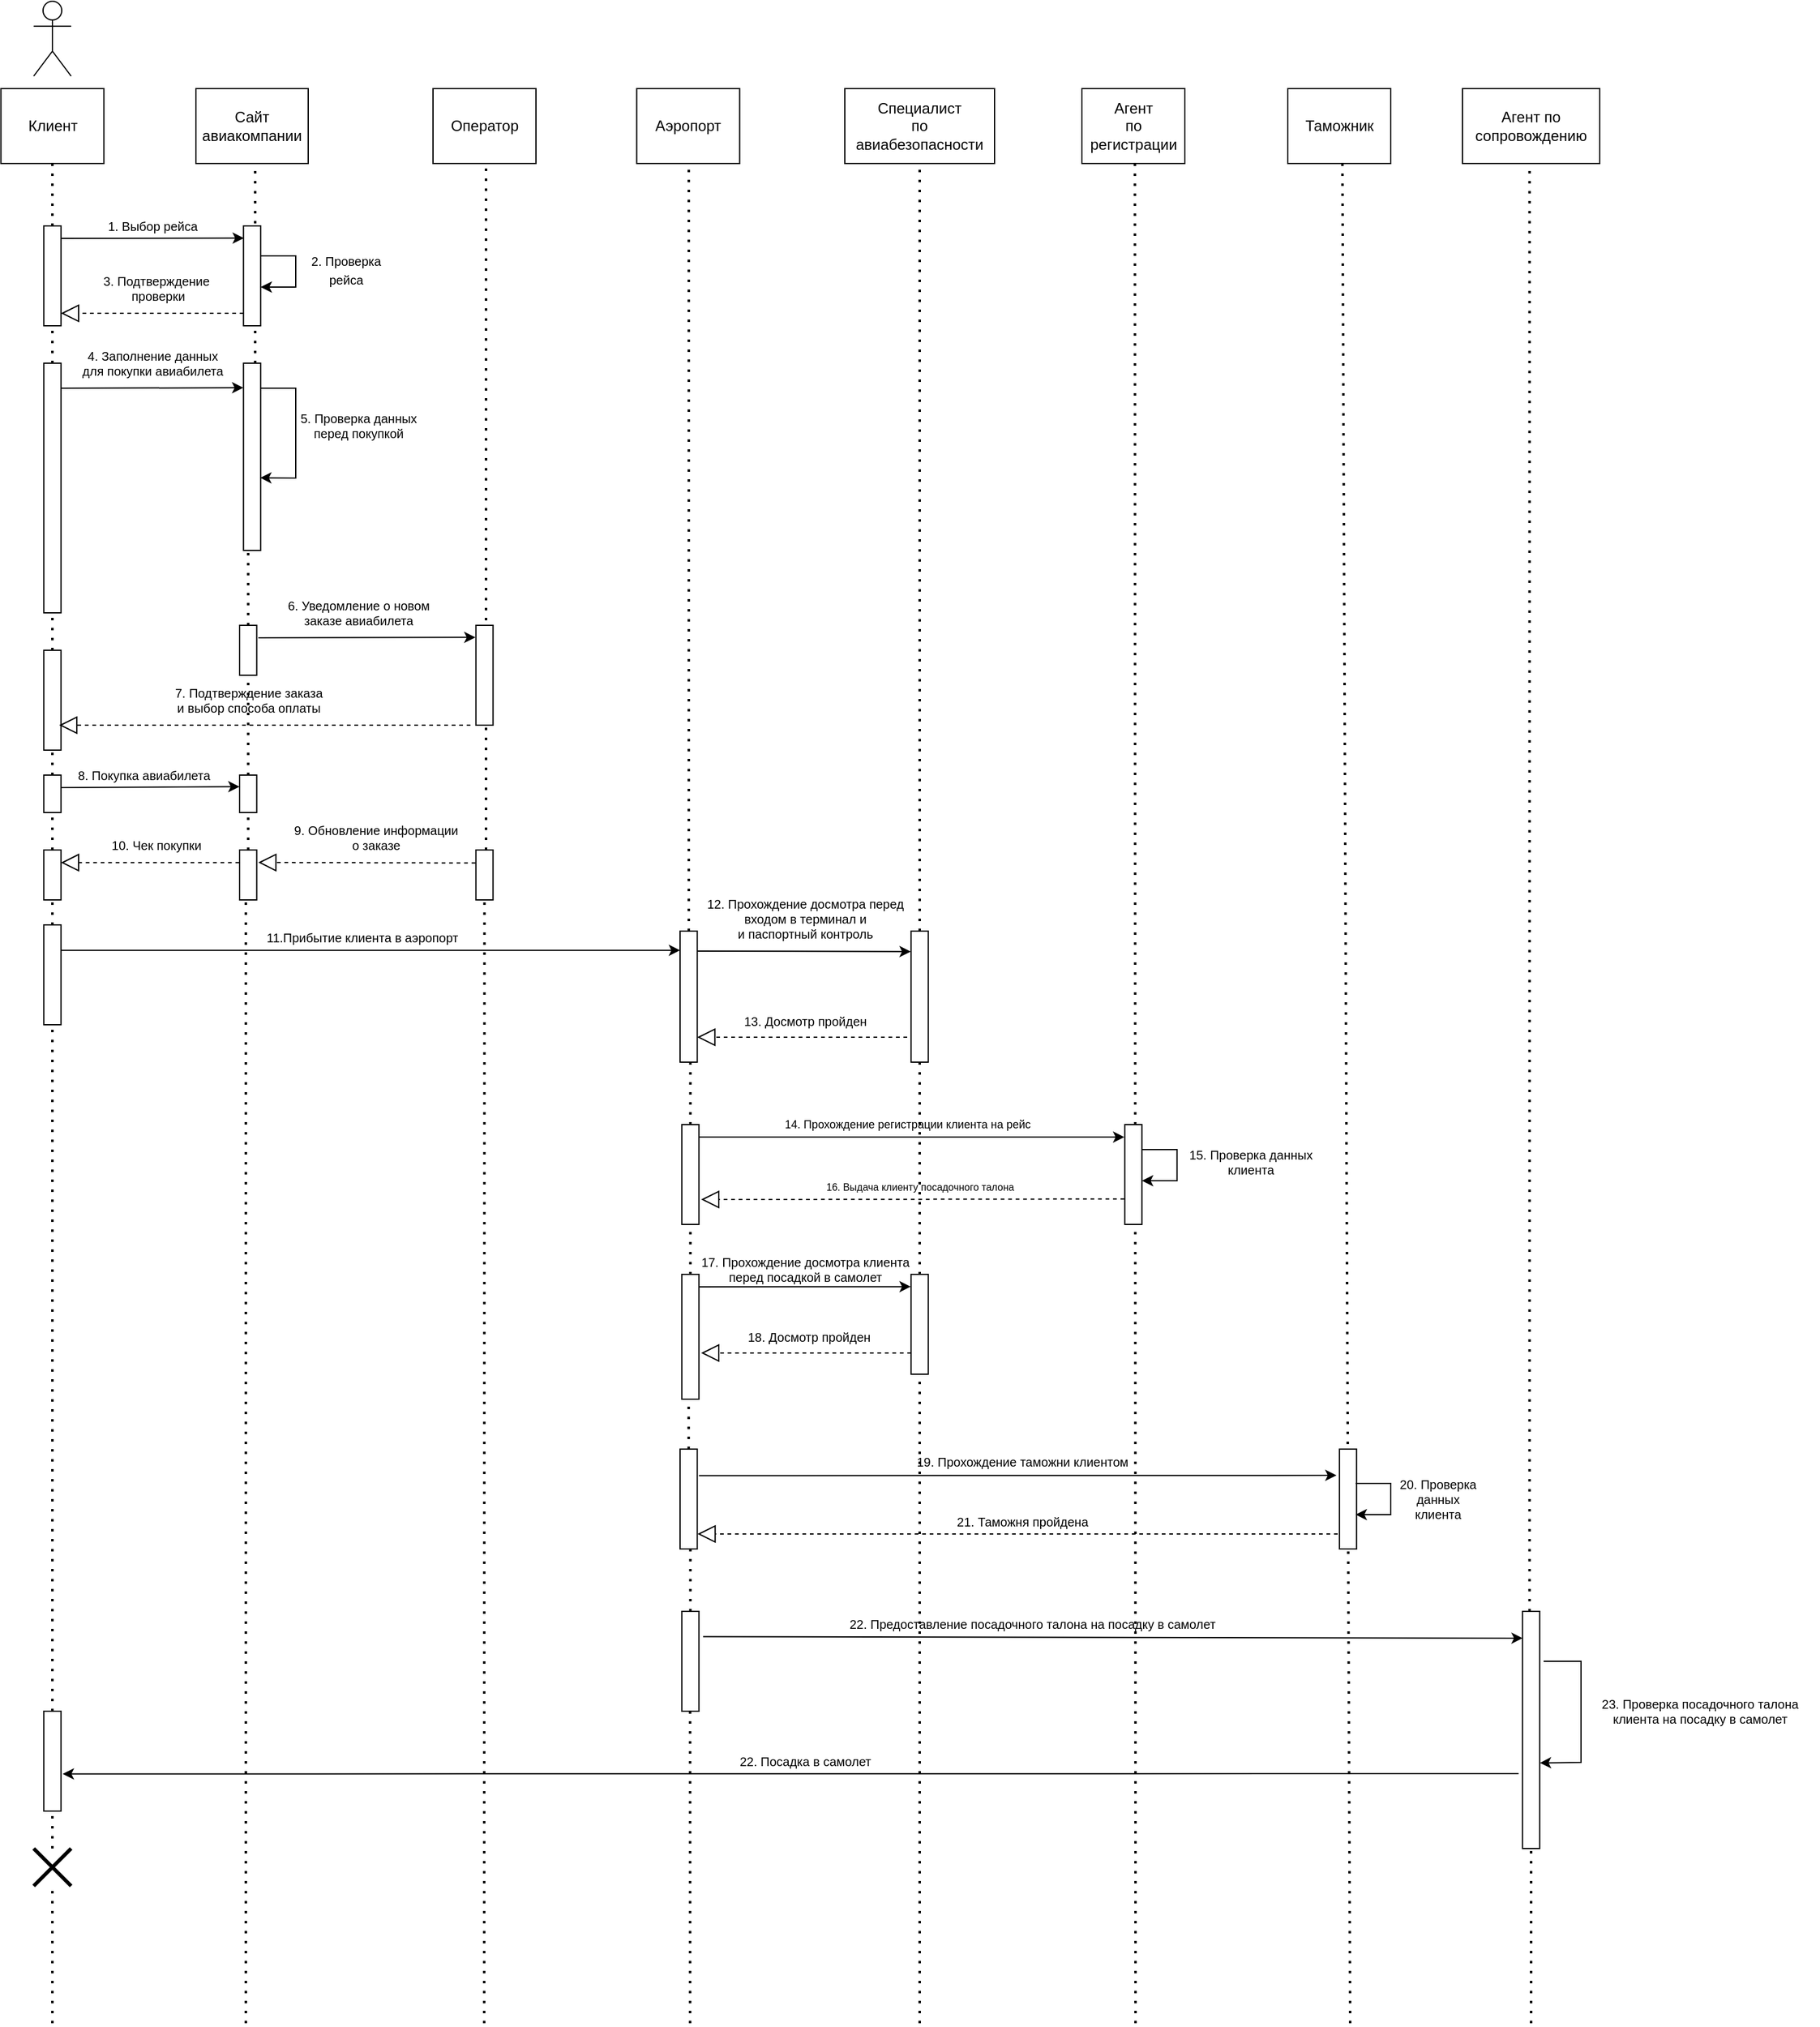 <mxfile version="20.4.0" type="device"><diagram id="mx4p7TivKQjzTtz1Ge_v" name="Страница 1"><mxGraphModel dx="2031" dy="1134" grid="1" gridSize="10" guides="1" tooltips="1" connect="1" arrows="1" fold="1" page="1" pageScale="1" pageWidth="1169" pageHeight="827" math="0" shadow="0"><root><mxCell id="0"/><mxCell id="1" parent="0"/><mxCell id="tpPF4RhMguzrFKQC-UoX-1" value="" style="shape=umlActor;verticalLabelPosition=bottom;verticalAlign=top;html=1;outlineConnect=0;" parent="1" vertex="1"><mxGeometry x="60" y="20" width="30" height="60" as="geometry"/></mxCell><mxCell id="tpPF4RhMguzrFKQC-UoX-2" value="Клиент " style="rounded=0;whiteSpace=wrap;html=1;" parent="1" vertex="1"><mxGeometry x="33.75" y="90" width="82.5" height="60" as="geometry"/></mxCell><mxCell id="tpPF4RhMguzrFKQC-UoX-4" value="Таможник" style="rounded=0;whiteSpace=wrap;html=1;" parent="1" vertex="1"><mxGeometry x="1065" y="90" width="82.5" height="60" as="geometry"/></mxCell><mxCell id="tpPF4RhMguzrFKQC-UoX-5" value="Агент по&lt;br&gt;сопровождению" style="rounded=0;whiteSpace=wrap;html=1;" parent="1" vertex="1"><mxGeometry x="1205" y="90" width="110" height="60" as="geometry"/></mxCell><mxCell id="tpPF4RhMguzrFKQC-UoX-6" value="Специалист &lt;br&gt;по авиабезопасности" style="rounded=0;whiteSpace=wrap;html=1;" parent="1" vertex="1"><mxGeometry x="710" y="90" width="120" height="60" as="geometry"/></mxCell><mxCell id="tpPF4RhMguzrFKQC-UoX-7" value="Сайт авиакомпании" style="rounded=0;whiteSpace=wrap;html=1;" parent="1" vertex="1"><mxGeometry x="190" y="90" width="90" height="60" as="geometry"/></mxCell><mxCell id="tpPF4RhMguzrFKQC-UoX-8" value="Агент&lt;br&gt;по регистрации" style="rounded=0;whiteSpace=wrap;html=1;" parent="1" vertex="1"><mxGeometry x="900" y="90" width="82.5" height="60" as="geometry"/></mxCell><mxCell id="tpPF4RhMguzrFKQC-UoX-10" value="" style="endArrow=none;dashed=1;html=1;dashPattern=1 3;strokeWidth=2;rounded=0;startArrow=none;" parent="1" source="tpPF4RhMguzrFKQC-UoX-113" edge="1"><mxGeometry width="50" height="50" relative="1" as="geometry"><mxPoint x="1260" y="1640" as="sourcePoint"/><mxPoint x="1258.75" y="150" as="targetPoint"/></mxGeometry></mxCell><mxCell id="tpPF4RhMguzrFKQC-UoX-11" value="" style="endArrow=none;dashed=1;html=1;dashPattern=1 3;strokeWidth=2;rounded=0;" parent="1" edge="1"><mxGeometry width="50" height="50" relative="1" as="geometry"><mxPoint x="1115" y="1640" as="sourcePoint"/><mxPoint x="1108.75" y="150" as="targetPoint"/></mxGeometry></mxCell><mxCell id="tpPF4RhMguzrFKQC-UoX-12" value="" style="endArrow=none;dashed=1;html=1;dashPattern=1 3;strokeWidth=2;rounded=0;" parent="1" edge="1"><mxGeometry width="50" height="50" relative="1" as="geometry"><mxPoint x="943" y="1640" as="sourcePoint"/><mxPoint x="942.5" y="150" as="targetPoint"/></mxGeometry></mxCell><mxCell id="tpPF4RhMguzrFKQC-UoX-13" value="" style="endArrow=none;dashed=1;html=1;dashPattern=1 3;strokeWidth=2;rounded=0;entryX=0.5;entryY=1;entryDx=0;entryDy=0;startArrow=none;" parent="1" source="tpPF4RhMguzrFKQC-UoX-66" target="tpPF4RhMguzrFKQC-UoX-6" edge="1"><mxGeometry width="50" height="50" relative="1" as="geometry"><mxPoint x="768" y="980" as="sourcePoint"/><mxPoint x="772.5" y="150" as="targetPoint"/></mxGeometry></mxCell><mxCell id="tpPF4RhMguzrFKQC-UoX-14" value="" style="endArrow=none;dashed=1;html=1;dashPattern=1 3;strokeWidth=2;rounded=0;startArrow=none;" parent="1" source="tpPF4RhMguzrFKQC-UoX-30" edge="1"><mxGeometry width="50" height="50" relative="1" as="geometry"><mxPoint x="232.5" y="800" as="sourcePoint"/><mxPoint x="237.5" y="150" as="targetPoint"/></mxGeometry></mxCell><mxCell id="tpPF4RhMguzrFKQC-UoX-17" value="" style="endArrow=none;dashed=1;html=1;dashPattern=1 3;strokeWidth=2;rounded=0;entryX=0.5;entryY=1;entryDx=0;entryDy=0;startArrow=none;" parent="1" source="tpPF4RhMguzrFKQC-UoX-15" target="tpPF4RhMguzrFKQC-UoX-2" edge="1"><mxGeometry width="50" height="50" relative="1" as="geometry"><mxPoint x="72.5" y="800" as="sourcePoint"/><mxPoint x="77.5" y="150.0" as="targetPoint"/></mxGeometry></mxCell><mxCell id="tpPF4RhMguzrFKQC-UoX-15" value="" style="html=1;points=[];perimeter=orthogonalPerimeter;" parent="1" vertex="1"><mxGeometry x="68.13" y="200" width="13.75" height="80" as="geometry"/></mxCell><mxCell id="tpPF4RhMguzrFKQC-UoX-18" value="" style="endArrow=none;dashed=1;html=1;dashPattern=1 3;strokeWidth=2;rounded=0;entryX=0.5;entryY=1;entryDx=0;entryDy=0;startArrow=none;" parent="1" source="tpPF4RhMguzrFKQC-UoX-27" target="tpPF4RhMguzrFKQC-UoX-15" edge="1"><mxGeometry width="50" height="50" relative="1" as="geometry"><mxPoint x="72.5" y="800" as="sourcePoint"/><mxPoint x="75" y="150.0" as="targetPoint"/></mxGeometry></mxCell><mxCell id="tpPF4RhMguzrFKQC-UoX-19" value="" style="html=1;points=[];perimeter=orthogonalPerimeter;" parent="1" vertex="1"><mxGeometry x="228.13" y="200" width="13.75" height="80" as="geometry"/></mxCell><mxCell id="tpPF4RhMguzrFKQC-UoX-21" value="" style="endArrow=classic;html=1;rounded=0;entryX=-0.125;entryY=0.122;entryDx=0;entryDy=0;entryPerimeter=0;exitX=0.999;exitY=0.125;exitDx=0;exitDy=0;exitPerimeter=0;" parent="1" source="tpPF4RhMguzrFKQC-UoX-15" edge="1"><mxGeometry width="50" height="50" relative="1" as="geometry"><mxPoint x="83.88" y="210" as="sourcePoint"/><mxPoint x="228.411" y="209.76" as="targetPoint"/></mxGeometry></mxCell><mxCell id="tpPF4RhMguzrFKQC-UoX-22" value="&lt;font style=&quot;font-size: 10px;&quot;&gt;1. Выбор рейса&lt;/font&gt;" style="text;html=1;align=center;verticalAlign=middle;resizable=0;points=[];autosize=1;strokeColor=none;fillColor=none;" parent="1" vertex="1"><mxGeometry x="105" y="185" width="100" height="30" as="geometry"/></mxCell><mxCell id="tpPF4RhMguzrFKQC-UoX-23" value="" style="endArrow=classic;html=1;rounded=0;" parent="1" target="tpPF4RhMguzrFKQC-UoX-19" edge="1"><mxGeometry width="50" height="50" relative="1" as="geometry"><mxPoint x="241.88" y="224" as="sourcePoint"/><mxPoint x="242.499" y="250.36" as="targetPoint"/><Array as="points"><mxPoint x="270" y="224"/><mxPoint x="270" y="249"/></Array></mxGeometry></mxCell><mxCell id="tpPF4RhMguzrFKQC-UoX-24" value="&lt;font style=&quot;font-size: 10px;&quot;&gt;2. Проверка &lt;br&gt;рейса&lt;/font&gt;" style="text;html=1;align=center;verticalAlign=middle;resizable=0;points=[];autosize=1;strokeColor=none;fillColor=none;" parent="1" vertex="1"><mxGeometry x="270" y="215" width="80" height="40" as="geometry"/></mxCell><mxCell id="tpPF4RhMguzrFKQC-UoX-26" value="&lt;div&gt;3. Подтверждение&lt;/div&gt;&lt;div&gt;&amp;nbsp;проверки&lt;/div&gt;" style="text;html=1;align=center;verticalAlign=middle;resizable=0;points=[];autosize=1;strokeColor=none;fillColor=none;fontSize=10;" parent="1" vertex="1"><mxGeometry x="103.13" y="230" width="110" height="40" as="geometry"/></mxCell><mxCell id="tpPF4RhMguzrFKQC-UoX-27" value="" style="html=1;points=[];perimeter=orthogonalPerimeter;" parent="1" vertex="1"><mxGeometry x="68.13" y="310" width="13.75" height="200" as="geometry"/></mxCell><mxCell id="tpPF4RhMguzrFKQC-UoX-28" value="" style="endArrow=none;dashed=1;html=1;dashPattern=1 3;strokeWidth=2;rounded=0;entryX=0.5;entryY=1;entryDx=0;entryDy=0;startArrow=none;" parent="1" source="tpPF4RhMguzrFKQC-UoX-40" target="tpPF4RhMguzrFKQC-UoX-27" edge="1"><mxGeometry width="50" height="50" relative="1" as="geometry"><mxPoint x="72.5" y="800" as="sourcePoint"/><mxPoint x="75.005" y="280" as="targetPoint"/></mxGeometry></mxCell><mxCell id="tpPF4RhMguzrFKQC-UoX-30" value="" style="html=1;points=[];perimeter=orthogonalPerimeter;" parent="1" vertex="1"><mxGeometry x="228.13" y="310" width="13.75" height="150" as="geometry"/></mxCell><mxCell id="tpPF4RhMguzrFKQC-UoX-31" value="" style="endArrow=none;dashed=1;html=1;dashPattern=1 3;strokeWidth=2;rounded=0;startArrow=none;" parent="1" source="tpPF4RhMguzrFKQC-UoX-42" target="tpPF4RhMguzrFKQC-UoX-30" edge="1"><mxGeometry width="50" height="50" relative="1" as="geometry"><mxPoint x="232.5" y="800" as="sourcePoint"/><mxPoint x="237.5" y="150" as="targetPoint"/></mxGeometry></mxCell><mxCell id="tpPF4RhMguzrFKQC-UoX-32" value="" style="endArrow=classic;html=1;rounded=0;entryX=-0.012;entryY=0.131;entryDx=0;entryDy=0;entryPerimeter=0;" parent="1" target="tpPF4RhMguzrFKQC-UoX-30" edge="1"><mxGeometry width="50" height="50" relative="1" as="geometry"><mxPoint x="81.88" y="330" as="sourcePoint"/><mxPoint x="131.88" y="280" as="targetPoint"/></mxGeometry></mxCell><mxCell id="tpPF4RhMguzrFKQC-UoX-33" value="4. Заполнение данных&lt;br&gt;для покупки авиабилета" style="text;html=1;align=center;verticalAlign=middle;resizable=0;points=[];autosize=1;strokeColor=none;fillColor=none;fontSize=10;" parent="1" vertex="1"><mxGeometry x="85" y="290" width="140" height="40" as="geometry"/></mxCell><mxCell id="tpPF4RhMguzrFKQC-UoX-34" value="" style="endArrow=classic;html=1;rounded=0;entryX=0.974;entryY=0.612;entryDx=0;entryDy=0;entryPerimeter=0;" parent="1" target="tpPF4RhMguzrFKQC-UoX-30" edge="1"><mxGeometry width="50" height="50" relative="1" as="geometry"><mxPoint x="241.88" y="330" as="sourcePoint"/><mxPoint x="250" y="390" as="targetPoint"/><Array as="points"><mxPoint x="270" y="330"/><mxPoint x="270" y="402"/></Array></mxGeometry></mxCell><mxCell id="tpPF4RhMguzrFKQC-UoX-35" value="5. Проверка данных &lt;br&gt;перед покупкой" style="text;html=1;align=center;verticalAlign=middle;resizable=0;points=[];autosize=1;strokeColor=none;fillColor=none;fontSize=10;" parent="1" vertex="1"><mxGeometry x="260" y="340" width="120" height="40" as="geometry"/></mxCell><mxCell id="tpPF4RhMguzrFKQC-UoX-38" value="" style="endArrow=block;dashed=1;endFill=0;endSize=12;html=1;rounded=0;fontSize=10;" parent="1" source="tpPF4RhMguzrFKQC-UoX-19" edge="1"><mxGeometry width="160" relative="1" as="geometry"><mxPoint x="220" y="270.57" as="sourcePoint"/><mxPoint x="81.88" y="270" as="targetPoint"/></mxGeometry></mxCell><mxCell id="tpPF4RhMguzrFKQC-UoX-40" value="" style="html=1;points=[];perimeter=orthogonalPerimeter;" parent="1" vertex="1"><mxGeometry x="68.12" y="540" width="13.75" height="80" as="geometry"/></mxCell><mxCell id="tpPF4RhMguzrFKQC-UoX-41" value="" style="endArrow=none;dashed=1;html=1;dashPattern=1 3;strokeWidth=2;rounded=0;entryX=0.5;entryY=1;entryDx=0;entryDy=0;startArrow=none;" parent="1" source="tpPF4RhMguzrFKQC-UoX-127" target="tpPF4RhMguzrFKQC-UoX-40" edge="1"><mxGeometry width="50" height="50" relative="1" as="geometry"><mxPoint x="72.5" y="800" as="sourcePoint"/><mxPoint x="75.005" y="510" as="targetPoint"/></mxGeometry></mxCell><mxCell id="tpPF4RhMguzrFKQC-UoX-42" value="" style="html=1;points=[];perimeter=orthogonalPerimeter;" parent="1" vertex="1"><mxGeometry x="225" y="520" width="13.75" height="40" as="geometry"/></mxCell><mxCell id="tpPF4RhMguzrFKQC-UoX-43" value="" style="endArrow=none;dashed=1;html=1;dashPattern=1 3;strokeWidth=2;rounded=0;startArrow=none;" parent="1" source="tpPF4RhMguzrFKQC-UoX-129" target="tpPF4RhMguzrFKQC-UoX-42" edge="1"><mxGeometry width="50" height="50" relative="1" as="geometry"><mxPoint x="230" y="1640" as="sourcePoint"/><mxPoint x="232.5" y="460" as="targetPoint"/></mxGeometry></mxCell><mxCell id="tpPF4RhMguzrFKQC-UoX-48" value="Оператор" style="rounded=0;whiteSpace=wrap;html=1;" parent="1" vertex="1"><mxGeometry x="380" y="90" width="82.5" height="60" as="geometry"/></mxCell><mxCell id="tpPF4RhMguzrFKQC-UoX-49" value="" style="endArrow=none;dashed=1;html=1;dashPattern=1 3;strokeWidth=2;rounded=0;entryX=0.5;entryY=1;entryDx=0;entryDy=0;startArrow=none;" parent="1" source="tpPF4RhMguzrFKQC-UoX-55" edge="1"><mxGeometry width="50" height="50" relative="1" as="geometry"><mxPoint x="420" y="800" as="sourcePoint"/><mxPoint x="422.5" y="150" as="targetPoint"/></mxGeometry></mxCell><mxCell id="tpPF4RhMguzrFKQC-UoX-50" value="" style="html=1;points=[];perimeter=orthogonalPerimeter;" parent="1" vertex="1"><mxGeometry x="414.38" y="520" width="13.75" height="80" as="geometry"/></mxCell><mxCell id="tpPF4RhMguzrFKQC-UoX-51" value="" style="endArrow=classic;html=1;rounded=0;entryX=-0.173;entryY=0.161;entryDx=0;entryDy=0;entryPerimeter=0;" parent="1" edge="1"><mxGeometry width="50" height="50" relative="1" as="geometry"><mxPoint x="240" y="530" as="sourcePoint"/><mxPoint x="414.001" y="529.66" as="targetPoint"/></mxGeometry></mxCell><mxCell id="tpPF4RhMguzrFKQC-UoX-52" value="6. Уведомление о новом &lt;br&gt;заказе авиабилета" style="text;html=1;align=center;verticalAlign=middle;resizable=0;points=[];autosize=1;strokeColor=none;fillColor=none;fontSize=10;" parent="1" vertex="1"><mxGeometry x="250" y="490" width="140" height="40" as="geometry"/></mxCell><mxCell id="tpPF4RhMguzrFKQC-UoX-54" value="7. Подтверждение заказа &lt;br&gt;и выбор способа оплаты" style="text;html=1;align=center;verticalAlign=middle;resizable=0;points=[];autosize=1;strokeColor=none;fillColor=none;fontSize=10;" parent="1" vertex="1"><mxGeometry x="156.88" y="560" width="150" height="40" as="geometry"/></mxCell><mxCell id="tpPF4RhMguzrFKQC-UoX-55" value="" style="html=1;points=[];perimeter=orthogonalPerimeter;" parent="1" vertex="1"><mxGeometry x="414.37" y="700" width="13.75" height="40" as="geometry"/></mxCell><mxCell id="tpPF4RhMguzrFKQC-UoX-58" value="" style="endArrow=none;dashed=1;html=1;dashPattern=1 3;strokeWidth=2;rounded=0;entryX=0.5;entryY=1;entryDx=0;entryDy=0;" parent="1" target="tpPF4RhMguzrFKQC-UoX-55" edge="1"><mxGeometry width="50" height="50" relative="1" as="geometry"><mxPoint x="421" y="1640" as="sourcePoint"/><mxPoint x="422.5" y="150" as="targetPoint"/></mxGeometry></mxCell><mxCell id="tpPF4RhMguzrFKQC-UoX-56" value="" style="html=1;points=[];perimeter=orthogonalPerimeter;" parent="1" vertex="1"><mxGeometry x="68.12" y="700" width="13.75" height="40" as="geometry"/></mxCell><mxCell id="tpPF4RhMguzrFKQC-UoX-59" value="" style="endArrow=none;dashed=1;html=1;dashPattern=1 3;strokeWidth=2;rounded=0;entryX=0.5;entryY=1;entryDx=0;entryDy=0;startArrow=none;" parent="1" source="tpPF4RhMguzrFKQC-UoX-64" target="tpPF4RhMguzrFKQC-UoX-56" edge="1"><mxGeometry width="50" height="50" relative="1" as="geometry"><mxPoint x="75" y="990" as="sourcePoint"/><mxPoint x="74.995" y="640.0" as="targetPoint"/></mxGeometry></mxCell><mxCell id="tpPF4RhMguzrFKQC-UoX-60" value="" style="endArrow=block;dashed=1;endFill=0;endSize=12;html=1;rounded=0;fontSize=10;exitX=-0.033;exitY=0.26;exitDx=0;exitDy=0;exitPerimeter=0;" parent="1" source="tpPF4RhMguzrFKQC-UoX-55" edge="1"><mxGeometry width="160" relative="1" as="geometry"><mxPoint x="410" y="670" as="sourcePoint"/><mxPoint x="240" y="710" as="targetPoint"/></mxGeometry></mxCell><mxCell id="tpPF4RhMguzrFKQC-UoX-61" value="" style="endArrow=block;dashed=1;endFill=0;endSize=12;html=1;rounded=0;fontSize=10;exitX=-0.021;exitY=0.253;exitDx=0;exitDy=0;exitPerimeter=0;" parent="1" source="tpPF4RhMguzrFKQC-UoX-57" target="tpPF4RhMguzrFKQC-UoX-56" edge="1"><mxGeometry width="160" relative="1" as="geometry"><mxPoint x="220" y="670" as="sourcePoint"/><mxPoint x="81.87" y="670" as="targetPoint"/></mxGeometry></mxCell><mxCell id="tpPF4RhMguzrFKQC-UoX-62" value="9. Обновление информации&lt;br&gt;о заказе" style="text;html=1;align=center;verticalAlign=middle;resizable=0;points=[];autosize=1;strokeColor=none;fillColor=none;fontSize=10;" parent="1" vertex="1"><mxGeometry x="254.38" y="670" width="160" height="40" as="geometry"/></mxCell><mxCell id="tpPF4RhMguzrFKQC-UoX-63" value="10. Чек покупки" style="text;html=1;align=center;verticalAlign=middle;resizable=0;points=[];autosize=1;strokeColor=none;fillColor=none;fontSize=10;" parent="1" vertex="1"><mxGeometry x="108.13" y="681" width="100" height="30" as="geometry"/></mxCell><mxCell id="tpPF4RhMguzrFKQC-UoX-64" value="" style="html=1;points=[];perimeter=orthogonalPerimeter;" parent="1" vertex="1"><mxGeometry x="68.12" y="760" width="13.75" height="80" as="geometry"/></mxCell><mxCell id="tpPF4RhMguzrFKQC-UoX-65" value="" style="endArrow=none;dashed=1;html=1;dashPattern=1 3;strokeWidth=2;rounded=0;entryX=0.5;entryY=1;entryDx=0;entryDy=0;startArrow=none;" parent="1" source="tpPF4RhMguzrFKQC-UoX-117" target="tpPF4RhMguzrFKQC-UoX-64" edge="1"><mxGeometry width="50" height="50" relative="1" as="geometry"><mxPoint x="75" y="1640" as="sourcePoint"/><mxPoint x="74.995" y="700" as="targetPoint"/></mxGeometry></mxCell><mxCell id="tpPF4RhMguzrFKQC-UoX-66" value="" style="html=1;points=[];perimeter=orthogonalPerimeter;" parent="1" vertex="1"><mxGeometry x="763.12" y="765" width="13.75" height="105" as="geometry"/></mxCell><mxCell id="tpPF4RhMguzrFKQC-UoX-67" value="" style="endArrow=none;dashed=1;html=1;dashPattern=1 3;strokeWidth=2;rounded=0;entryX=0.5;entryY=1;entryDx=0;entryDy=0;startArrow=none;" parent="1" source="tpPF4RhMguzrFKQC-UoX-93" target="tpPF4RhMguzrFKQC-UoX-66" edge="1"><mxGeometry width="50" height="50" relative="1" as="geometry"><mxPoint x="770" y="1200" as="sourcePoint"/><mxPoint x="770" y="150" as="targetPoint"/></mxGeometry></mxCell><mxCell id="tpPF4RhMguzrFKQC-UoX-68" value="" style="endArrow=classic;html=1;rounded=0;" parent="1" target="tpPF4RhMguzrFKQC-UoX-75" edge="1"><mxGeometry width="50" height="50" relative="1" as="geometry"><mxPoint x="81.87" y="780.35" as="sourcePoint"/><mxPoint x="520" y="780" as="targetPoint"/></mxGeometry></mxCell><mxCell id="tpPF4RhMguzrFKQC-UoX-69" value="11.Прибытие клиента в аэропорт" style="text;html=1;align=center;verticalAlign=middle;resizable=0;points=[];autosize=1;strokeColor=none;fillColor=none;fontSize=10;" parent="1" vertex="1"><mxGeometry x="228.13" y="755" width="190" height="30" as="geometry"/></mxCell><mxCell id="tpPF4RhMguzrFKQC-UoX-73" value="Аэропорт" style="rounded=0;whiteSpace=wrap;html=1;" parent="1" vertex="1"><mxGeometry x="543.25" y="90" width="82.5" height="60" as="geometry"/></mxCell><mxCell id="tpPF4RhMguzrFKQC-UoX-74" value="" style="endArrow=none;dashed=1;html=1;dashPattern=1 3;strokeWidth=2;rounded=0;startArrow=none;" parent="1" source="tpPF4RhMguzrFKQC-UoX-75" edge="1"><mxGeometry width="50" height="50" relative="1" as="geometry"><mxPoint x="587.5" y="970" as="sourcePoint"/><mxPoint x="585.0" y="150" as="targetPoint"/></mxGeometry></mxCell><mxCell id="tpPF4RhMguzrFKQC-UoX-75" value="" style="html=1;points=[];perimeter=orthogonalPerimeter;" parent="1" vertex="1"><mxGeometry x="578" y="765" width="13.75" height="105" as="geometry"/></mxCell><mxCell id="tpPF4RhMguzrFKQC-UoX-76" value="" style="endArrow=none;dashed=1;html=1;dashPattern=1 3;strokeWidth=2;rounded=0;startArrow=none;" parent="1" source="tpPF4RhMguzrFKQC-UoX-82" target="tpPF4RhMguzrFKQC-UoX-75" edge="1"><mxGeometry width="50" height="50" relative="1" as="geometry"><mxPoint x="588" y="1210" as="sourcePoint"/><mxPoint x="585.0" y="150" as="targetPoint"/></mxGeometry></mxCell><mxCell id="tpPF4RhMguzrFKQC-UoX-77" value="&lt;font style=&quot;font-size: 10px;&quot;&gt;12. Прохождение досмотра перед&lt;br&gt;входом в терминал и&lt;br&gt;и паспортный контроль&lt;/font&gt;" style="text;html=1;align=center;verticalAlign=middle;resizable=0;points=[];autosize=1;strokeColor=none;fillColor=none;fontSize=10;" parent="1" vertex="1"><mxGeometry x="583.13" y="730" width="190" height="50" as="geometry"/></mxCell><mxCell id="tpPF4RhMguzrFKQC-UoX-78" value="" style="endArrow=classic;html=1;rounded=0;entryX=-0.021;entryY=0.156;entryDx=0;entryDy=0;entryPerimeter=0;" parent="1" target="tpPF4RhMguzrFKQC-UoX-66" edge="1"><mxGeometry width="50" height="50" relative="1" as="geometry"><mxPoint x="592" y="781" as="sourcePoint"/><mxPoint x="760" y="784" as="targetPoint"/></mxGeometry></mxCell><mxCell id="tpPF4RhMguzrFKQC-UoX-79" value="" style="endArrow=block;dashed=1;endFill=0;endSize=12;html=1;rounded=0;fontSize=9;" parent="1" target="tpPF4RhMguzrFKQC-UoX-75" edge="1"><mxGeometry width="160" relative="1" as="geometry"><mxPoint x="760" y="850" as="sourcePoint"/><mxPoint x="870" y="820" as="targetPoint"/><Array as="points"><mxPoint x="640" y="850"/></Array></mxGeometry></mxCell><mxCell id="tpPF4RhMguzrFKQC-UoX-80" value="&lt;font style=&quot;font-size: 10px;&quot;&gt;13. Досмотр пройден &lt;/font&gt;" style="text;html=1;align=center;verticalAlign=middle;resizable=0;points=[];autosize=1;strokeColor=none;fillColor=none;fontSize=9;" parent="1" vertex="1"><mxGeometry x="613.13" y="822" width="130" height="30" as="geometry"/></mxCell><mxCell id="tpPF4RhMguzrFKQC-UoX-81" value="" style="html=1;points=[];perimeter=orthogonalPerimeter;" parent="1" vertex="1"><mxGeometry x="934.38" y="920.0" width="13.75" height="80" as="geometry"/></mxCell><mxCell id="tpPF4RhMguzrFKQC-UoX-82" value="" style="html=1;points=[];perimeter=orthogonalPerimeter;" parent="1" vertex="1"><mxGeometry x="579.38" y="920.0" width="13.75" height="80" as="geometry"/></mxCell><mxCell id="tpPF4RhMguzrFKQC-UoX-83" value="" style="endArrow=none;dashed=1;html=1;dashPattern=1 3;strokeWidth=2;rounded=0;startArrow=none;" parent="1" source="tpPF4RhMguzrFKQC-UoX-91" target="tpPF4RhMguzrFKQC-UoX-82" edge="1"><mxGeometry width="50" height="50" relative="1" as="geometry"><mxPoint x="588" y="1210" as="sourcePoint"/><mxPoint x="588" y="870" as="targetPoint"/></mxGeometry></mxCell><mxCell id="tpPF4RhMguzrFKQC-UoX-85" value="" style="endArrow=classic;html=1;rounded=0;entryX=-0.029;entryY=0.125;entryDx=0;entryDy=0;entryPerimeter=0;" parent="1" target="tpPF4RhMguzrFKQC-UoX-81" edge="1"><mxGeometry width="50" height="50" relative="1" as="geometry"><mxPoint x="593.13" y="930" as="sourcePoint"/><mxPoint x="930" y="930" as="targetPoint"/></mxGeometry></mxCell><mxCell id="tpPF4RhMguzrFKQC-UoX-86" value="14. Прохождение регистрации клиента на рейс" style="text;html=1;align=center;verticalAlign=middle;resizable=0;points=[];autosize=1;strokeColor=none;fillColor=none;fontSize=9;" parent="1" vertex="1"><mxGeometry x="650" y="910" width="220" height="20" as="geometry"/></mxCell><mxCell id="tpPF4RhMguzrFKQC-UoX-87" value="" style="endArrow=classic;html=1;rounded=0;" parent="1" edge="1"><mxGeometry width="50" height="50" relative="1" as="geometry"><mxPoint x="948.13" y="940" as="sourcePoint"/><mxPoint x="948.13" y="965" as="targetPoint"/><Array as="points"><mxPoint x="976.25" y="940"/><mxPoint x="976.25" y="965"/></Array></mxGeometry></mxCell><mxCell id="tpPF4RhMguzrFKQC-UoX-88" value="&lt;font style=&quot;font-size: 10px;&quot;&gt;15. Проверка данных &lt;br&gt;клиента&lt;/font&gt;" style="text;html=1;align=center;verticalAlign=middle;resizable=0;points=[];autosize=1;strokeColor=none;fillColor=none;fontSize=9;" parent="1" vertex="1"><mxGeometry x="970" y="930" width="130" height="40" as="geometry"/></mxCell><mxCell id="tpPF4RhMguzrFKQC-UoX-89" value="" style="endArrow=block;dashed=1;endFill=0;endSize=12;html=1;rounded=0;fontSize=9;exitX=-0.033;exitY=0.745;exitDx=0;exitDy=0;exitPerimeter=0;" parent="1" source="tpPF4RhMguzrFKQC-UoX-81" edge="1"><mxGeometry width="160" relative="1" as="geometry"><mxPoint x="930" y="980" as="sourcePoint"/><mxPoint x="594.88" y="980.0" as="targetPoint"/><Array as="points"><mxPoint x="643.13" y="980"/></Array></mxGeometry></mxCell><mxCell id="tpPF4RhMguzrFKQC-UoX-90" value="16. Выдача клиенту посадочного талона" style="text;html=1;align=center;verticalAlign=middle;resizable=0;points=[];autosize=1;strokeColor=none;fillColor=none;fontSize=8;" parent="1" vertex="1"><mxGeometry x="685" y="960" width="170" height="20" as="geometry"/></mxCell><mxCell id="tpPF4RhMguzrFKQC-UoX-91" value="" style="html=1;points=[];perimeter=orthogonalPerimeter;" parent="1" vertex="1"><mxGeometry x="579.38" y="1040" width="13.75" height="100" as="geometry"/></mxCell><mxCell id="tpPF4RhMguzrFKQC-UoX-92" value="" style="endArrow=none;dashed=1;html=1;dashPattern=1 3;strokeWidth=2;rounded=0;startArrow=none;" parent="1" source="tpPF4RhMguzrFKQC-UoX-99" target="tpPF4RhMguzrFKQC-UoX-91" edge="1"><mxGeometry width="50" height="50" relative="1" as="geometry"><mxPoint x="586" y="1450" as="sourcePoint"/><mxPoint x="588" y="1000.0" as="targetPoint"/></mxGeometry></mxCell><mxCell id="tpPF4RhMguzrFKQC-UoX-93" value="" style="html=1;points=[];perimeter=orthogonalPerimeter;" parent="1" vertex="1"><mxGeometry x="763.12" y="1040" width="13.75" height="80" as="geometry"/></mxCell><mxCell id="tpPF4RhMguzrFKQC-UoX-94" value="" style="endArrow=none;dashed=1;html=1;dashPattern=1 3;strokeWidth=2;rounded=0;entryX=0.5;entryY=1;entryDx=0;entryDy=0;" parent="1" target="tpPF4RhMguzrFKQC-UoX-93" edge="1"><mxGeometry width="50" height="50" relative="1" as="geometry"><mxPoint x="770" y="1640" as="sourcePoint"/><mxPoint x="769.995" y="870" as="targetPoint"/></mxGeometry></mxCell><mxCell id="tpPF4RhMguzrFKQC-UoX-95" value="" style="endArrow=classic;html=1;rounded=0;fontSize=8;entryX=-0.021;entryY=0.123;entryDx=0;entryDy=0;entryPerimeter=0;" parent="1" target="tpPF4RhMguzrFKQC-UoX-93" edge="1"><mxGeometry width="50" height="50" relative="1" as="geometry"><mxPoint x="593.13" y="1050" as="sourcePoint"/><mxPoint x="760" y="1050" as="targetPoint"/></mxGeometry></mxCell><mxCell id="tpPF4RhMguzrFKQC-UoX-96" value="&lt;font style=&quot;font-size: 10px;&quot;&gt;17. Прохождение досмотра клиента&lt;br&gt;перед посадкой в самолет&lt;/font&gt;" style="text;html=1;align=center;verticalAlign=middle;resizable=0;points=[];autosize=1;strokeColor=none;fillColor=none;fontSize=8;" parent="1" vertex="1"><mxGeometry x="578.13" y="1016" width="200" height="40" as="geometry"/></mxCell><mxCell id="tpPF4RhMguzrFKQC-UoX-97" value="" style="endArrow=block;dashed=1;endFill=0;endSize=12;html=1;rounded=0;fontSize=9;" parent="1" edge="1"><mxGeometry width="160" relative="1" as="geometry"><mxPoint x="763.13" y="1103" as="sourcePoint"/><mxPoint x="594.88" y="1103" as="targetPoint"/><Array as="points"><mxPoint x="643.13" y="1103"/></Array></mxGeometry></mxCell><mxCell id="tpPF4RhMguzrFKQC-UoX-98" value="&lt;font style=&quot;font-size: 10px;&quot;&gt;18. Досмотр пройден &lt;/font&gt;" style="text;html=1;align=center;verticalAlign=middle;resizable=0;points=[];autosize=1;strokeColor=none;fillColor=none;fontSize=9;" parent="1" vertex="1"><mxGeometry x="616.26" y="1075" width="130" height="30" as="geometry"/></mxCell><mxCell id="tpPF4RhMguzrFKQC-UoX-99" value="" style="html=1;points=[];perimeter=orthogonalPerimeter;" parent="1" vertex="1"><mxGeometry x="578" y="1180" width="13.75" height="80" as="geometry"/></mxCell><mxCell id="tpPF4RhMguzrFKQC-UoX-100" value="" style="endArrow=none;dashed=1;html=1;dashPattern=1 3;strokeWidth=2;rounded=0;startArrow=none;" parent="1" source="tpPF4RhMguzrFKQC-UoX-110" target="tpPF4RhMguzrFKQC-UoX-99" edge="1"><mxGeometry width="50" height="50" relative="1" as="geometry"><mxPoint x="586" y="1450" as="sourcePoint"/><mxPoint x="586" y="1140" as="targetPoint"/></mxGeometry></mxCell><mxCell id="tpPF4RhMguzrFKQC-UoX-101" value="" style="html=1;points=[];perimeter=orthogonalPerimeter;" parent="1" vertex="1"><mxGeometry x="1106.38" y="1180" width="13.75" height="80" as="geometry"/></mxCell><mxCell id="tpPF4RhMguzrFKQC-UoX-104" value="" style="endArrow=classic;html=1;rounded=0;entryX=-0.173;entryY=0.263;entryDx=0;entryDy=0;entryPerimeter=0;exitX=1.1;exitY=0.266;exitDx=0;exitDy=0;exitPerimeter=0;" parent="1" source="tpPF4RhMguzrFKQC-UoX-99" target="tpPF4RhMguzrFKQC-UoX-101" edge="1"><mxGeometry width="50" height="50" relative="1" as="geometry"><mxPoint x="600" y="1200" as="sourcePoint"/><mxPoint x="970" y="1120" as="targetPoint"/></mxGeometry></mxCell><mxCell id="tpPF4RhMguzrFKQC-UoX-105" value="&lt;font style=&quot;font-size: 10px;&quot;&gt;19. Прохождение таможни клиентом&lt;/font&gt;" style="text;html=1;align=center;verticalAlign=middle;resizable=0;points=[];autosize=1;strokeColor=none;fillColor=none;fontSize=8;" parent="1" vertex="1"><mxGeometry x="751.87" y="1175" width="200" height="30" as="geometry"/></mxCell><mxCell id="tpPF4RhMguzrFKQC-UoX-106" value="" style="endArrow=classic;html=1;rounded=0;" parent="1" edge="1"><mxGeometry width="50" height="50" relative="1" as="geometry"><mxPoint x="1119.38" y="1207.5" as="sourcePoint"/><mxPoint x="1119.38" y="1232.5" as="targetPoint"/><Array as="points"><mxPoint x="1147.5" y="1207.5"/><mxPoint x="1147.5" y="1232.5"/></Array></mxGeometry></mxCell><mxCell id="tpPF4RhMguzrFKQC-UoX-107" value="&lt;font style=&quot;font-size: 10px;&quot;&gt;20. Проверка &lt;br&gt;данных &lt;br&gt;клиента&lt;/font&gt;" style="text;html=1;align=center;verticalAlign=middle;resizable=0;points=[];autosize=1;strokeColor=none;fillColor=none;fontSize=8;" parent="1" vertex="1"><mxGeometry x="1140" y="1195" width="90" height="50" as="geometry"/></mxCell><mxCell id="tpPF4RhMguzrFKQC-UoX-108" value="" style="endArrow=block;dashed=1;endFill=0;endSize=12;html=1;rounded=0;fontSize=8;entryX=1.018;entryY=0.85;entryDx=0;entryDy=0;entryPerimeter=0;exitX=-0.1;exitY=0.85;exitDx=0;exitDy=0;exitPerimeter=0;" parent="1" source="tpPF4RhMguzrFKQC-UoX-101" target="tpPF4RhMguzrFKQC-UoX-99" edge="1"><mxGeometry width="160" relative="1" as="geometry"><mxPoint x="800" y="1250" as="sourcePoint"/><mxPoint x="960" y="1250" as="targetPoint"/></mxGeometry></mxCell><mxCell id="tpPF4RhMguzrFKQC-UoX-109" value="&lt;font style=&quot;font-size: 10px;&quot;&gt;21. Таможня пройдена&lt;/font&gt;" style="text;html=1;align=center;verticalAlign=middle;resizable=0;points=[];autosize=1;strokeColor=none;fillColor=none;fontSize=8;" parent="1" vertex="1"><mxGeometry x="781.87" y="1223" width="140" height="30" as="geometry"/></mxCell><mxCell id="tpPF4RhMguzrFKQC-UoX-110" value="" style="html=1;points=[];perimeter=orthogonalPerimeter;" parent="1" vertex="1"><mxGeometry x="579.38" y="1310" width="13.75" height="80" as="geometry"/></mxCell><mxCell id="tpPF4RhMguzrFKQC-UoX-111" value="" style="endArrow=none;dashed=1;html=1;dashPattern=1 3;strokeWidth=2;rounded=0;" parent="1" target="tpPF4RhMguzrFKQC-UoX-110" edge="1"><mxGeometry width="50" height="50" relative="1" as="geometry"><mxPoint x="586" y="1640" as="sourcePoint"/><mxPoint x="586" y="1260" as="targetPoint"/></mxGeometry></mxCell><mxCell id="tpPF4RhMguzrFKQC-UoX-113" value="" style="html=1;points=[];perimeter=orthogonalPerimeter;" parent="1" vertex="1"><mxGeometry x="1253.12" y="1310" width="13.75" height="190" as="geometry"/></mxCell><mxCell id="tpPF4RhMguzrFKQC-UoX-114" value="" style="endArrow=none;dashed=1;html=1;dashPattern=1 3;strokeWidth=2;rounded=0;" parent="1" target="tpPF4RhMguzrFKQC-UoX-113" edge="1"><mxGeometry width="50" height="50" relative="1" as="geometry"><mxPoint x="1260.0" y="1640" as="sourcePoint"/><mxPoint x="1258.75" y="150" as="targetPoint"/></mxGeometry></mxCell><mxCell id="tpPF4RhMguzrFKQC-UoX-115" value="" style="endArrow=classic;html=1;rounded=0;entryX=0.009;entryY=0.113;entryDx=0;entryDy=0;entryPerimeter=0;exitX=1.1;exitY=0.266;exitDx=0;exitDy=0;exitPerimeter=0;" parent="1" target="tpPF4RhMguzrFKQC-UoX-113" edge="1"><mxGeometry width="50" height="50" relative="1" as="geometry"><mxPoint x="596.435" y="1330.24" as="sourcePoint"/><mxPoint x="1107.311" y="1330" as="targetPoint"/></mxGeometry></mxCell><mxCell id="tpPF4RhMguzrFKQC-UoX-116" value="&lt;font style=&quot;font-size: 10px;&quot;&gt;22. Предоставление посадочного талона на посадку в самолет&lt;/font&gt;" style="text;html=1;align=center;verticalAlign=middle;resizable=0;points=[];autosize=1;strokeColor=none;fillColor=none;fontSize=8;" parent="1" vertex="1"><mxGeometry x="690" y="1305" width="340" height="30" as="geometry"/></mxCell><mxCell id="tpPF4RhMguzrFKQC-UoX-117" value="" style="html=1;points=[];perimeter=orthogonalPerimeter;" parent="1" vertex="1"><mxGeometry x="68.12" y="1390" width="13.75" height="80" as="geometry"/></mxCell><mxCell id="tpPF4RhMguzrFKQC-UoX-118" value="" style="endArrow=none;dashed=1;html=1;dashPattern=1 3;strokeWidth=2;rounded=0;entryX=0.5;entryY=1;entryDx=0;entryDy=0;startArrow=none;" parent="1" source="tpPF4RhMguzrFKQC-UoX-121" target="tpPF4RhMguzrFKQC-UoX-117" edge="1"><mxGeometry width="50" height="50" relative="1" as="geometry"><mxPoint x="75" y="1640" as="sourcePoint"/><mxPoint x="74.995" y="840.0" as="targetPoint"/></mxGeometry></mxCell><mxCell id="tpPF4RhMguzrFKQC-UoX-119" value="" style="endArrow=classic;html=1;rounded=0;fontSize=8;entryX=1.1;entryY=0.628;entryDx=0;entryDy=0;entryPerimeter=0;" parent="1" target="tpPF4RhMguzrFKQC-UoX-117" edge="1"><mxGeometry width="50" height="50" relative="1" as="geometry"><mxPoint x="1250" y="1440" as="sourcePoint"/><mxPoint x="710" y="1405" as="targetPoint"/></mxGeometry></mxCell><mxCell id="tpPF4RhMguzrFKQC-UoX-120" value="&lt;font style=&quot;font-size: 10px;&quot;&gt;22. Посадка в самолет&lt;/font&gt;" style="text;html=1;align=center;verticalAlign=middle;resizable=0;points=[];autosize=1;strokeColor=none;fillColor=none;fontSize=8;" parent="1" vertex="1"><mxGeometry x="608.13" y="1415" width="140" height="30" as="geometry"/></mxCell><mxCell id="tpPF4RhMguzrFKQC-UoX-121" value="" style="shape=umlDestroy;whiteSpace=wrap;html=1;strokeWidth=3;fontSize=10;" parent="1" vertex="1"><mxGeometry x="59.99" y="1500" width="30" height="30" as="geometry"/></mxCell><mxCell id="tpPF4RhMguzrFKQC-UoX-122" value="" style="endArrow=none;dashed=1;html=1;dashPattern=1 3;strokeWidth=2;rounded=0;entryX=0.5;entryY=1;entryDx=0;entryDy=0;" parent="1" target="tpPF4RhMguzrFKQC-UoX-121" edge="1"><mxGeometry width="50" height="50" relative="1" as="geometry"><mxPoint x="75" y="1640" as="sourcePoint"/><mxPoint x="74.995" y="1470" as="targetPoint"/></mxGeometry></mxCell><mxCell id="tpPF4RhMguzrFKQC-UoX-123" value="" style="endArrow=block;dashed=1;endFill=0;endSize=12;html=1;rounded=0;fontSize=10;" parent="1" edge="1"><mxGeometry width="160" relative="1" as="geometry"><mxPoint x="410" y="600" as="sourcePoint"/><mxPoint x="80.45" y="600" as="targetPoint"/></mxGeometry></mxCell><mxCell id="tpPF4RhMguzrFKQC-UoX-124" value="" style="endArrow=classic;html=1;rounded=0;entryX=1.009;entryY=0.639;entryDx=0;entryDy=0;entryPerimeter=0;" parent="1" edge="1"><mxGeometry width="50" height="50" relative="1" as="geometry"><mxPoint x="1270" y="1350" as="sourcePoint"/><mxPoint x="1266.994" y="1431.41" as="targetPoint"/><Array as="points"><mxPoint x="1300" y="1350"/><mxPoint x="1300" y="1431"/></Array></mxGeometry></mxCell><mxCell id="tpPF4RhMguzrFKQC-UoX-125" value="23. Проверка посадочного талона&lt;br&gt;клиента на посадку в самолет" style="text;html=1;align=center;verticalAlign=middle;resizable=0;points=[];autosize=1;strokeColor=none;fillColor=none;fontSize=10;" parent="1" vertex="1"><mxGeometry x="1300" y="1370" width="190" height="40" as="geometry"/></mxCell><mxCell id="tpPF4RhMguzrFKQC-UoX-57" value="" style="html=1;points=[];perimeter=orthogonalPerimeter;" parent="1" vertex="1"><mxGeometry x="225" y="700" width="13.75" height="40" as="geometry"/></mxCell><mxCell id="tpPF4RhMguzrFKQC-UoX-126" value="" style="endArrow=none;dashed=1;html=1;dashPattern=1 3;strokeWidth=2;rounded=0;" parent="1" target="tpPF4RhMguzrFKQC-UoX-57" edge="1"><mxGeometry width="50" height="50" relative="1" as="geometry"><mxPoint x="230" y="1640" as="sourcePoint"/><mxPoint x="230" y="560" as="targetPoint"/></mxGeometry></mxCell><mxCell id="tpPF4RhMguzrFKQC-UoX-127" value="" style="html=1;points=[];perimeter=orthogonalPerimeter;" parent="1" vertex="1"><mxGeometry x="68.12" y="640" width="13.75" height="30" as="geometry"/></mxCell><mxCell id="tpPF4RhMguzrFKQC-UoX-128" value="" style="endArrow=none;dashed=1;html=1;dashPattern=1 3;strokeWidth=2;rounded=0;entryX=0.5;entryY=1;entryDx=0;entryDy=0;startArrow=none;" parent="1" source="tpPF4RhMguzrFKQC-UoX-56" target="tpPF4RhMguzrFKQC-UoX-127" edge="1"><mxGeometry width="50" height="50" relative="1" as="geometry"><mxPoint x="74.995" y="700" as="sourcePoint"/><mxPoint x="74.995" y="640" as="targetPoint"/></mxGeometry></mxCell><mxCell id="tpPF4RhMguzrFKQC-UoX-129" value="" style="html=1;points=[];perimeter=orthogonalPerimeter;" parent="1" vertex="1"><mxGeometry x="225" y="640" width="13.75" height="30" as="geometry"/></mxCell><mxCell id="tpPF4RhMguzrFKQC-UoX-130" value="" style="endArrow=none;dashed=1;html=1;dashPattern=1 3;strokeWidth=2;rounded=0;startArrow=none;" parent="1" source="tpPF4RhMguzrFKQC-UoX-57" target="tpPF4RhMguzrFKQC-UoX-129" edge="1"><mxGeometry width="50" height="50" relative="1" as="geometry"><mxPoint x="231.875" y="700" as="sourcePoint"/><mxPoint x="231.875" y="560" as="targetPoint"/></mxGeometry></mxCell><mxCell id="tpPF4RhMguzrFKQC-UoX-131" value="" style="endArrow=classic;html=1;rounded=0;fontSize=10;entryX=-0.006;entryY=0.308;entryDx=0;entryDy=0;entryPerimeter=0;" parent="1" target="tpPF4RhMguzrFKQC-UoX-129" edge="1"><mxGeometry width="50" height="50" relative="1" as="geometry"><mxPoint x="81.88" y="650" as="sourcePoint"/><mxPoint x="131.88" y="600" as="targetPoint"/></mxGeometry></mxCell><mxCell id="tpPF4RhMguzrFKQC-UoX-132" value="8. Покупка авиабилета" style="text;html=1;align=center;verticalAlign=middle;resizable=0;points=[];autosize=1;strokeColor=none;fillColor=none;fontSize=10;" parent="1" vertex="1"><mxGeometry x="78" y="625" width="140" height="30" as="geometry"/></mxCell></root></mxGraphModel></diagram></mxfile>